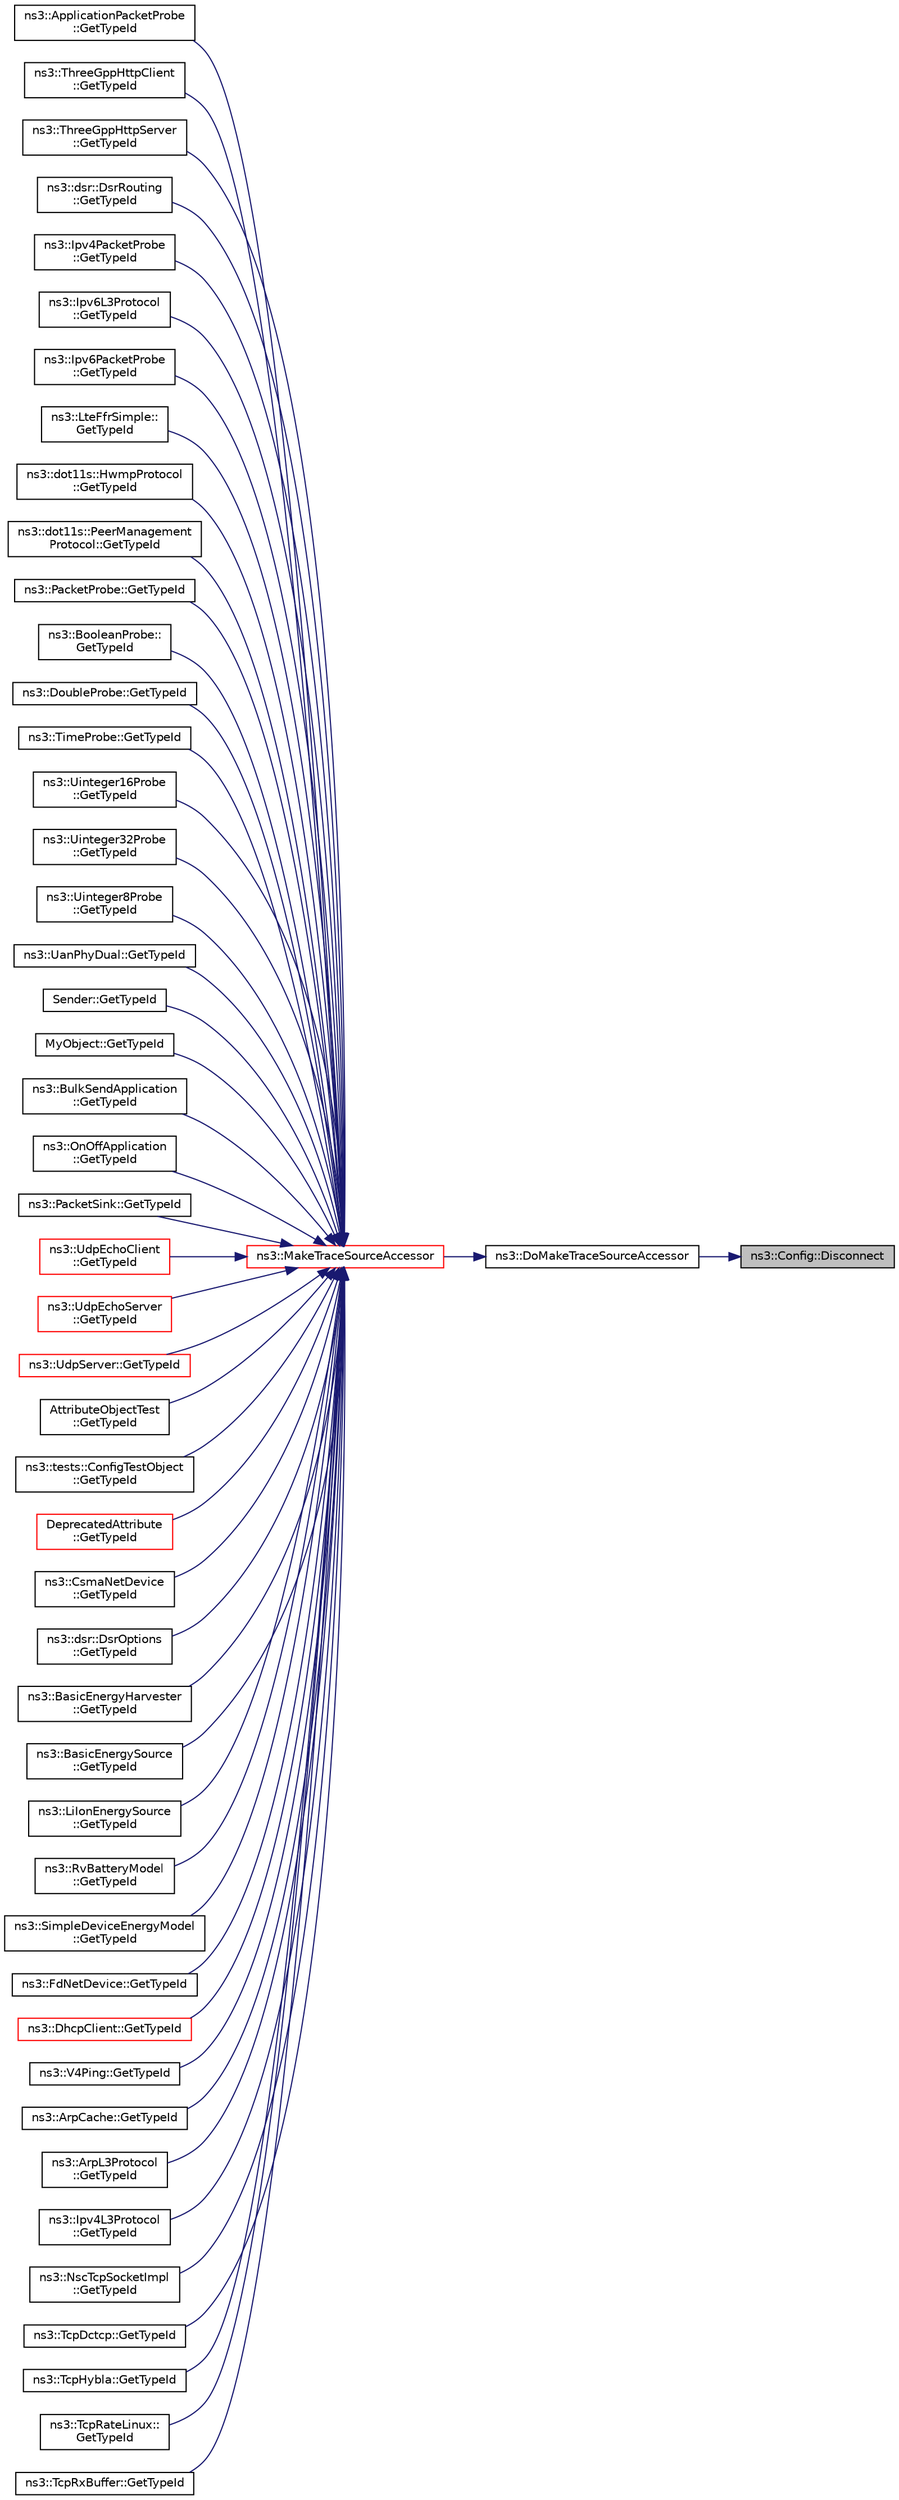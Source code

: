 digraph "ns3::Config::Disconnect"
{
 // LATEX_PDF_SIZE
  edge [fontname="Helvetica",fontsize="10",labelfontname="Helvetica",labelfontsize="10"];
  node [fontname="Helvetica",fontsize="10",shape=record];
  rankdir="RL";
  Node1 [label="ns3::Config::Disconnect",height=0.2,width=0.4,color="black", fillcolor="grey75", style="filled", fontcolor="black",tooltip=" "];
  Node1 -> Node2 [dir="back",color="midnightblue",fontsize="10",style="solid",fontname="Helvetica"];
  Node2 [label="ns3::DoMakeTraceSourceAccessor",height=0.2,width=0.4,color="black", fillcolor="white", style="filled",URL="$group__tracing.html#ga58e9c4db480094cef0bb8d87118146e5",tooltip="MakeTraceSourceAccessor() implementation."];
  Node2 -> Node3 [dir="back",color="midnightblue",fontsize="10",style="solid",fontname="Helvetica"];
  Node3 [label="ns3::MakeTraceSourceAccessor",height=0.2,width=0.4,color="red", fillcolor="white", style="filled",URL="$group__tracing.html#gab21a770b9855af4e8f69f7531ea4a6b0",tooltip="Create a TraceSourceAccessor which will control access to the underlying trace source."];
  Node3 -> Node4 [dir="back",color="midnightblue",fontsize="10",style="solid",fontname="Helvetica"];
  Node4 [label="ns3::ApplicationPacketProbe\l::GetTypeId",height=0.2,width=0.4,color="black", fillcolor="white", style="filled",URL="$classns3_1_1_application_packet_probe.html#aeaab4ee7ff5a096c759241d18c052b43",tooltip="Get the type ID."];
  Node3 -> Node5 [dir="back",color="midnightblue",fontsize="10",style="solid",fontname="Helvetica"];
  Node5 [label="ns3::ThreeGppHttpClient\l::GetTypeId",height=0.2,width=0.4,color="black", fillcolor="white", style="filled",URL="$classns3_1_1_three_gpp_http_client.html#a751b0077c5fa1e6bbd1b7a1a3e59a1d4",tooltip="Returns the object TypeId."];
  Node3 -> Node6 [dir="back",color="midnightblue",fontsize="10",style="solid",fontname="Helvetica"];
  Node6 [label="ns3::ThreeGppHttpServer\l::GetTypeId",height=0.2,width=0.4,color="black", fillcolor="white", style="filled",URL="$classns3_1_1_three_gpp_http_server.html#a8e748be179ab841c194c05dcb90f9575",tooltip="Returns the object TypeId."];
  Node3 -> Node7 [dir="back",color="midnightblue",fontsize="10",style="solid",fontname="Helvetica"];
  Node7 [label="ns3::dsr::DsrRouting\l::GetTypeId",height=0.2,width=0.4,color="black", fillcolor="white", style="filled",URL="$classns3_1_1dsr_1_1_dsr_routing.html#add1c578a2b05d4e9bdd3d983b2e3b4ae",tooltip="Get the type identificator."];
  Node3 -> Node8 [dir="back",color="midnightblue",fontsize="10",style="solid",fontname="Helvetica"];
  Node8 [label="ns3::Ipv4PacketProbe\l::GetTypeId",height=0.2,width=0.4,color="black", fillcolor="white", style="filled",URL="$classns3_1_1_ipv4_packet_probe.html#ad5c77fc289c0f2b3b89454ba3a7b2eb5",tooltip="Get the type ID."];
  Node3 -> Node9 [dir="back",color="midnightblue",fontsize="10",style="solid",fontname="Helvetica"];
  Node9 [label="ns3::Ipv6L3Protocol\l::GetTypeId",height=0.2,width=0.4,color="black", fillcolor="white", style="filled",URL="$classns3_1_1_ipv6_l3_protocol.html#afb1b9affe13b7f2c4ccc0923fa291e11",tooltip="Get the type ID of this class."];
  Node3 -> Node10 [dir="back",color="midnightblue",fontsize="10",style="solid",fontname="Helvetica"];
  Node10 [label="ns3::Ipv6PacketProbe\l::GetTypeId",height=0.2,width=0.4,color="black", fillcolor="white", style="filled",URL="$classns3_1_1_ipv6_packet_probe.html#a29ddf89d820591b83f6723a7fdb7e377",tooltip="Get the type ID."];
  Node3 -> Node11 [dir="back",color="midnightblue",fontsize="10",style="solid",fontname="Helvetica"];
  Node11 [label="ns3::LteFfrSimple::\lGetTypeId",height=0.2,width=0.4,color="black", fillcolor="white", style="filled",URL="$classns3_1_1_lte_ffr_simple.html#aaefe303778e635e2daa55de8ed335429",tooltip="Get the type ID."];
  Node3 -> Node12 [dir="back",color="midnightblue",fontsize="10",style="solid",fontname="Helvetica"];
  Node12 [label="ns3::dot11s::HwmpProtocol\l::GetTypeId",height=0.2,width=0.4,color="black", fillcolor="white", style="filled",URL="$classns3_1_1dot11s_1_1_hwmp_protocol.html#a78243b5b294c6ab278cc0acae95960ac",tooltip="Get the type ID."];
  Node3 -> Node13 [dir="back",color="midnightblue",fontsize="10",style="solid",fontname="Helvetica"];
  Node13 [label="ns3::dot11s::PeerManagement\lProtocol::GetTypeId",height=0.2,width=0.4,color="black", fillcolor="white", style="filled",URL="$classns3_1_1dot11s_1_1_peer_management_protocol.html#a8341f80d9b79e21cf9cf6dbdd88db3e0",tooltip="Get the type ID."];
  Node3 -> Node14 [dir="back",color="midnightblue",fontsize="10",style="solid",fontname="Helvetica"];
  Node14 [label="ns3::PacketProbe::GetTypeId",height=0.2,width=0.4,color="black", fillcolor="white", style="filled",URL="$classns3_1_1_packet_probe.html#a746586a5e8a94585ab820ec72fac8c82",tooltip="Get the type ID."];
  Node3 -> Node15 [dir="back",color="midnightblue",fontsize="10",style="solid",fontname="Helvetica"];
  Node15 [label="ns3::BooleanProbe::\lGetTypeId",height=0.2,width=0.4,color="black", fillcolor="white", style="filled",URL="$classns3_1_1_boolean_probe.html#a67fd754e1b8332a97b19c25b70b331b7",tooltip="Get the type ID."];
  Node3 -> Node16 [dir="back",color="midnightblue",fontsize="10",style="solid",fontname="Helvetica"];
  Node16 [label="ns3::DoubleProbe::GetTypeId",height=0.2,width=0.4,color="black", fillcolor="white", style="filled",URL="$classns3_1_1_double_probe.html#ace0a3e9fd30c5412cecf3d2b4c935429",tooltip="Get the type ID."];
  Node3 -> Node17 [dir="back",color="midnightblue",fontsize="10",style="solid",fontname="Helvetica"];
  Node17 [label="ns3::TimeProbe::GetTypeId",height=0.2,width=0.4,color="black", fillcolor="white", style="filled",URL="$classns3_1_1_time_probe.html#a3eb8e61771557e9b58ea514f2bc54ce5",tooltip="Get the type ID."];
  Node3 -> Node18 [dir="back",color="midnightblue",fontsize="10",style="solid",fontname="Helvetica"];
  Node18 [label="ns3::Uinteger16Probe\l::GetTypeId",height=0.2,width=0.4,color="black", fillcolor="white", style="filled",URL="$classns3_1_1_uinteger16_probe.html#ac9e36b6d560839385c4769f1d2fceacb",tooltip="Get the type ID."];
  Node3 -> Node19 [dir="back",color="midnightblue",fontsize="10",style="solid",fontname="Helvetica"];
  Node19 [label="ns3::Uinteger32Probe\l::GetTypeId",height=0.2,width=0.4,color="black", fillcolor="white", style="filled",URL="$classns3_1_1_uinteger32_probe.html#a7a5db553d7f0881f9d05574e144a0823",tooltip="Get the type ID."];
  Node3 -> Node20 [dir="back",color="midnightblue",fontsize="10",style="solid",fontname="Helvetica"];
  Node20 [label="ns3::Uinteger8Probe\l::GetTypeId",height=0.2,width=0.4,color="black", fillcolor="white", style="filled",URL="$classns3_1_1_uinteger8_probe.html#a514e92b16bae5c529857dbae57ec3142",tooltip="Get the type ID."];
  Node3 -> Node21 [dir="back",color="midnightblue",fontsize="10",style="solid",fontname="Helvetica"];
  Node21 [label="ns3::UanPhyDual::GetTypeId",height=0.2,width=0.4,color="black", fillcolor="white", style="filled",URL="$classns3_1_1_uan_phy_dual.html#a752fb11320bd10e9ae1d92561eb02bac",tooltip="Register this type."];
  Node3 -> Node22 [dir="back",color="midnightblue",fontsize="10",style="solid",fontname="Helvetica"];
  Node22 [label="Sender::GetTypeId",height=0.2,width=0.4,color="black", fillcolor="white", style="filled",URL="$class_sender.html#a591857b8fe283eeb11f77e99de79b151",tooltip=" "];
  Node3 -> Node23 [dir="back",color="midnightblue",fontsize="10",style="solid",fontname="Helvetica"];
  Node23 [label="MyObject::GetTypeId",height=0.2,width=0.4,color="black", fillcolor="white", style="filled",URL="$class_my_object.html#abbfe63980781108c53fc37f841780479",tooltip="Register this type."];
  Node3 -> Node24 [dir="back",color="midnightblue",fontsize="10",style="solid",fontname="Helvetica"];
  Node24 [label="ns3::BulkSendApplication\l::GetTypeId",height=0.2,width=0.4,color="black", fillcolor="white", style="filled",URL="$classns3_1_1_bulk_send_application.html#ae019765d0ae807c8072ceee06f7ca66c",tooltip="Get the type ID."];
  Node3 -> Node25 [dir="back",color="midnightblue",fontsize="10",style="solid",fontname="Helvetica"];
  Node25 [label="ns3::OnOffApplication\l::GetTypeId",height=0.2,width=0.4,color="black", fillcolor="white", style="filled",URL="$classns3_1_1_on_off_application.html#a7e8932f513ab370e05db14f28389a2ec",tooltip="Get the type ID."];
  Node3 -> Node26 [dir="back",color="midnightblue",fontsize="10",style="solid",fontname="Helvetica"];
  Node26 [label="ns3::PacketSink::GetTypeId",height=0.2,width=0.4,color="black", fillcolor="white", style="filled",URL="$classns3_1_1_packet_sink.html#a1e48dd11e1375c234e0276b00919900e",tooltip="Get the type ID."];
  Node3 -> Node27 [dir="back",color="midnightblue",fontsize="10",style="solid",fontname="Helvetica"];
  Node27 [label="ns3::UdpEchoClient\l::GetTypeId",height=0.2,width=0.4,color="red", fillcolor="white", style="filled",URL="$classns3_1_1_udp_echo_client.html#a588785708510507df96ccef98df75adc",tooltip="Get the type ID."];
  Node3 -> Node29 [dir="back",color="midnightblue",fontsize="10",style="solid",fontname="Helvetica"];
  Node29 [label="ns3::UdpEchoServer\l::GetTypeId",height=0.2,width=0.4,color="red", fillcolor="white", style="filled",URL="$classns3_1_1_udp_echo_server.html#a2a7915bfe902587df682c6461797e0fd",tooltip="Get the type ID."];
  Node3 -> Node31 [dir="back",color="midnightblue",fontsize="10",style="solid",fontname="Helvetica"];
  Node31 [label="ns3::UdpServer::GetTypeId",height=0.2,width=0.4,color="red", fillcolor="white", style="filled",URL="$classns3_1_1_udp_server.html#a61864021612e37496fa36d5574934ad0",tooltip="Get the type ID."];
  Node3 -> Node33 [dir="back",color="midnightblue",fontsize="10",style="solid",fontname="Helvetica"];
  Node33 [label="AttributeObjectTest\l::GetTypeId",height=0.2,width=0.4,color="black", fillcolor="white", style="filled",URL="$class_attribute_object_test.html#a1a3064dae19725ebd81d6da0a74e7021",tooltip=" "];
  Node3 -> Node34 [dir="back",color="midnightblue",fontsize="10",style="solid",fontname="Helvetica"];
  Node34 [label="ns3::tests::ConfigTestObject\l::GetTypeId",height=0.2,width=0.4,color="black", fillcolor="white", style="filled",URL="$classns3_1_1tests_1_1_config_test_object.html#a7184e17d5480d51c65549c46f42f07e0",tooltip="Get the type ID."];
  Node3 -> Node35 [dir="back",color="midnightblue",fontsize="10",style="solid",fontname="Helvetica"];
  Node35 [label="DeprecatedAttribute\l::GetTypeId",height=0.2,width=0.4,color="red", fillcolor="white", style="filled",URL="$class_deprecated_attribute.html#a6288a8b7cf3b4b8ccc271c72d3241c9c",tooltip=" "];
  Node3 -> Node37 [dir="back",color="midnightblue",fontsize="10",style="solid",fontname="Helvetica"];
  Node37 [label="ns3::CsmaNetDevice\l::GetTypeId",height=0.2,width=0.4,color="black", fillcolor="white", style="filled",URL="$classns3_1_1_csma_net_device.html#aee49acd8c695a21662f2111c7771e92b",tooltip="Get the type ID."];
  Node3 -> Node38 [dir="back",color="midnightblue",fontsize="10",style="solid",fontname="Helvetica"];
  Node38 [label="ns3::dsr::DsrOptions\l::GetTypeId",height=0.2,width=0.4,color="black", fillcolor="white", style="filled",URL="$classns3_1_1dsr_1_1_dsr_options.html#a30eca80bb80530a2c64064930b399b7c",tooltip="Get the type identificator."];
  Node3 -> Node39 [dir="back",color="midnightblue",fontsize="10",style="solid",fontname="Helvetica"];
  Node39 [label="ns3::BasicEnergyHarvester\l::GetTypeId",height=0.2,width=0.4,color="black", fillcolor="white", style="filled",URL="$classns3_1_1_basic_energy_harvester.html#accbef0a2e6ad0d9f721b449561ecfd14",tooltip=" "];
  Node3 -> Node40 [dir="back",color="midnightblue",fontsize="10",style="solid",fontname="Helvetica"];
  Node40 [label="ns3::BasicEnergySource\l::GetTypeId",height=0.2,width=0.4,color="black", fillcolor="white", style="filled",URL="$classns3_1_1_basic_energy_source.html#aa8c6107bebcb44214d0aa99ca5aa842e",tooltip=" "];
  Node3 -> Node41 [dir="back",color="midnightblue",fontsize="10",style="solid",fontname="Helvetica"];
  Node41 [label="ns3::LiIonEnergySource\l::GetTypeId",height=0.2,width=0.4,color="black", fillcolor="white", style="filled",URL="$classns3_1_1_li_ion_energy_source.html#ae8939dafa5adcf6ad3528db1a479e829",tooltip=" "];
  Node3 -> Node42 [dir="back",color="midnightblue",fontsize="10",style="solid",fontname="Helvetica"];
  Node42 [label="ns3::RvBatteryModel\l::GetTypeId",height=0.2,width=0.4,color="black", fillcolor="white", style="filled",URL="$classns3_1_1_rv_battery_model.html#a427636046ac8a08ffe769cfe27239da2",tooltip=" "];
  Node3 -> Node43 [dir="back",color="midnightblue",fontsize="10",style="solid",fontname="Helvetica"];
  Node43 [label="ns3::SimpleDeviceEnergyModel\l::GetTypeId",height=0.2,width=0.4,color="black", fillcolor="white", style="filled",URL="$classns3_1_1_simple_device_energy_model.html#a7c04d53de802969ae710f6d8bebab459",tooltip=" "];
  Node3 -> Node44 [dir="back",color="midnightblue",fontsize="10",style="solid",fontname="Helvetica"];
  Node44 [label="ns3::FdNetDevice::GetTypeId",height=0.2,width=0.4,color="black", fillcolor="white", style="filled",URL="$classns3_1_1_fd_net_device.html#a8b80cb55852cbf8874d160bf2f4a3dc8",tooltip="Get the type ID."];
  Node3 -> Node45 [dir="back",color="midnightblue",fontsize="10",style="solid",fontname="Helvetica"];
  Node45 [label="ns3::DhcpClient::GetTypeId",height=0.2,width=0.4,color="red", fillcolor="white", style="filled",URL="$classns3_1_1_dhcp_client.html#af4b801f4060ffd201715c29114ccd31d",tooltip="Get the type ID."];
  Node3 -> Node47 [dir="back",color="midnightblue",fontsize="10",style="solid",fontname="Helvetica"];
  Node47 [label="ns3::V4Ping::GetTypeId",height=0.2,width=0.4,color="black", fillcolor="white", style="filled",URL="$classns3_1_1_v4_ping.html#af207b6dc0ed793798083c34a1c388770",tooltip="Get the type ID."];
  Node3 -> Node48 [dir="back",color="midnightblue",fontsize="10",style="solid",fontname="Helvetica"];
  Node48 [label="ns3::ArpCache::GetTypeId",height=0.2,width=0.4,color="black", fillcolor="white", style="filled",URL="$classns3_1_1_arp_cache.html#adc4d8785f0ea5a83b1248d580cfd9487",tooltip="Get the type ID."];
  Node3 -> Node49 [dir="back",color="midnightblue",fontsize="10",style="solid",fontname="Helvetica"];
  Node49 [label="ns3::ArpL3Protocol\l::GetTypeId",height=0.2,width=0.4,color="black", fillcolor="white", style="filled",URL="$classns3_1_1_arp_l3_protocol.html#a2733879f637c220b7876ff5edaaefcdf",tooltip="Get the type ID."];
  Node3 -> Node50 [dir="back",color="midnightblue",fontsize="10",style="solid",fontname="Helvetica"];
  Node50 [label="ns3::Ipv4L3Protocol\l::GetTypeId",height=0.2,width=0.4,color="black", fillcolor="white", style="filled",URL="$classns3_1_1_ipv4_l3_protocol.html#a6ba2da2443b09b292b75aad2a52ecc4b",tooltip="Get the type ID."];
  Node3 -> Node51 [dir="back",color="midnightblue",fontsize="10",style="solid",fontname="Helvetica"];
  Node51 [label="ns3::NscTcpSocketImpl\l::GetTypeId",height=0.2,width=0.4,color="black", fillcolor="white", style="filled",URL="$classns3_1_1_nsc_tcp_socket_impl.html#a886312a28a0d8ee64dda7d84b5d24a6c",tooltip="Get the type ID."];
  Node3 -> Node52 [dir="back",color="midnightblue",fontsize="10",style="solid",fontname="Helvetica"];
  Node52 [label="ns3::TcpDctcp::GetTypeId",height=0.2,width=0.4,color="black", fillcolor="white", style="filled",URL="$classns3_1_1_tcp_dctcp.html#a7c9d476e4341e4b5034f6c2f4f3a2df6",tooltip="Get the type ID."];
  Node3 -> Node53 [dir="back",color="midnightblue",fontsize="10",style="solid",fontname="Helvetica"];
  Node53 [label="ns3::TcpHybla::GetTypeId",height=0.2,width=0.4,color="black", fillcolor="white", style="filled",URL="$classns3_1_1_tcp_hybla.html#ab0713a818be55782fe433232f5cbc412",tooltip="Get the type ID."];
  Node3 -> Node54 [dir="back",color="midnightblue",fontsize="10",style="solid",fontname="Helvetica"];
  Node54 [label="ns3::TcpRateLinux::\lGetTypeId",height=0.2,width=0.4,color="black", fillcolor="white", style="filled",URL="$classns3_1_1_tcp_rate_linux.html#ad062429e5b19f5cd193afa25346b4979",tooltip="Get the type ID."];
  Node3 -> Node55 [dir="back",color="midnightblue",fontsize="10",style="solid",fontname="Helvetica"];
  Node55 [label="ns3::TcpRxBuffer::GetTypeId",height=0.2,width=0.4,color="black", fillcolor="white", style="filled",URL="$classns3_1_1_tcp_rx_buffer.html#a8a130d844a17947fc541b4f94389306f",tooltip="Get the type ID."];
}
